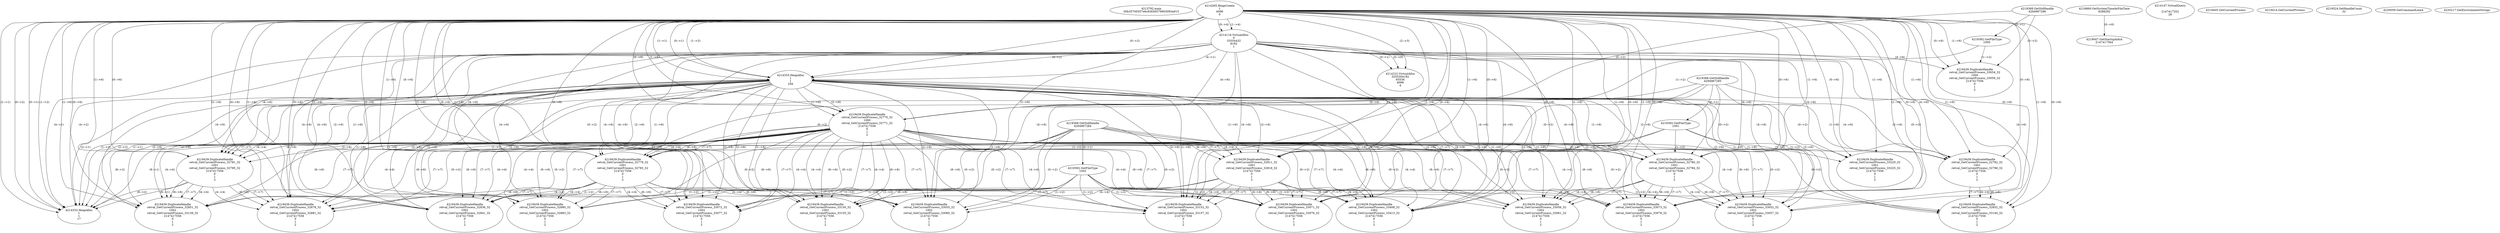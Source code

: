 // Global SCDG with merge call
digraph {
	0 [label="4213792.main
00b35700557e6c83656579903093a915"]
	1 [label="4214265.HeapCreate
1
4096
0"]
	2 [label="4218869.GetSystemTimeAsFileTime
4288292"]
	3 [label="4214116.VirtualAlloc
0
33554432
8192
1"]
	1 -> 3 [label="(1-->4)"]
	1 -> 3 [label="(0-->4)"]
	4 [label="4214147.VirtualQuery

2147417352
28"]
	5 [label="4214222.VirtualAlloc
3255304192
65536
4096
4"]
	3 -> 5 [label="(0-->1)"]
	1 -> 5 [label="(2-->3)"]
	3 -> 5 [label="(0-->0)"]
	6 [label="4219047.GetStartupInfoA
2147417564"]
	2 -> 6 [label="(0-->0)"]
	7 [label="4219368.GetStdHandle
4294967286"]
	8 [label="4219392.GetFileType
1000"]
	7 -> 8 [label="(0-->1)"]
	9 [label="4219405.GetCurrentProcess
"]
	10 [label="4219414.GetCurrentProcess
"]
	11 [label="4219439.DuplicateHandle
retval_GetCurrentProcess_33054_32
1000
retval_GetCurrentProcess_33059_32
2147417556
0
1
2"]
	7 -> 11 [label="(0-->2)"]
	8 -> 11 [label="(1-->2)"]
	1 -> 11 [label="(1-->6)"]
	1 -> 11 [label="(0-->6)"]
	3 -> 11 [label="(4-->6)"]
	12 [label="4214333.HeapAlloc
1
1
256"]
	1 -> 12 [label="(1-->1)"]
	1 -> 12 [label="(0-->1)"]
	3 -> 12 [label="(4-->1)"]
	1 -> 12 [label="(1-->2)"]
	1 -> 12 [label="(0-->2)"]
	3 -> 12 [label="(4-->2)"]
	13 [label="4219439.DuplicateHandle
retval_GetCurrentProcess_32770_32
1000
retval_GetCurrentProcess_32771_32
2147417556
0
1
2"]
	7 -> 13 [label="(0-->2)"]
	8 -> 13 [label="(1-->2)"]
	1 -> 13 [label="(1-->6)"]
	1 -> 13 [label="(0-->6)"]
	3 -> 13 [label="(4-->6)"]
	12 -> 13 [label="(1-->6)"]
	12 -> 13 [label="(2-->6)"]
	14 [label="4219368.GetStdHandle
4294967285"]
	15 [label="4219392.GetFileType
1001"]
	14 -> 15 [label="(0-->1)"]
	16 [label="4219439.DuplicateHandle
retval_GetCurrentProcess_32781_32
1001
retval_GetCurrentProcess_32785_32
2147417556
0
1
2"]
	14 -> 16 [label="(0-->2)"]
	15 -> 16 [label="(1-->2)"]
	13 -> 16 [label="(4-->4)"]
	1 -> 16 [label="(1-->6)"]
	1 -> 16 [label="(0-->6)"]
	3 -> 16 [label="(4-->6)"]
	12 -> 16 [label="(1-->6)"]
	12 -> 16 [label="(2-->6)"]
	13 -> 16 [label="(6-->6)"]
	13 -> 16 [label="(7-->7)"]
	17 [label="4219368.GetStdHandle
4294967284"]
	18 [label="4219392.GetFileType
1002"]
	17 -> 18 [label="(0-->1)"]
	19 [label="4219524.SetHandleCount
32"]
	20 [label="4220059.GetCommandLineA
"]
	21 [label="4214333.HeapAlloc
1
1
17"]
	1 -> 21 [label="(1-->1)"]
	1 -> 21 [label="(0-->1)"]
	3 -> 21 [label="(4-->1)"]
	12 -> 21 [label="(1-->1)"]
	12 -> 21 [label="(2-->1)"]
	13 -> 21 [label="(6-->1)"]
	16 -> 21 [label="(6-->1)"]
	1 -> 21 [label="(1-->2)"]
	1 -> 21 [label="(0-->2)"]
	3 -> 21 [label="(4-->2)"]
	12 -> 21 [label="(1-->2)"]
	12 -> 21 [label="(2-->2)"]
	13 -> 21 [label="(6-->2)"]
	16 -> 21 [label="(6-->2)"]
	22 [label="4220217.GetEnvironmentStrings
"]
	23 [label="4219439.DuplicateHandle
retval_GetCurrentProcess_33220_32
1001
retval_GetCurrentProcess_33225_32
2147417556
0
1
2"]
	14 -> 23 [label="(0-->2)"]
	15 -> 23 [label="(1-->2)"]
	1 -> 23 [label="(1-->6)"]
	1 -> 23 [label="(0-->6)"]
	3 -> 23 [label="(4-->6)"]
	24 [label="4219439.DuplicateHandle
retval_GetCurrentProcess_32851_32
1002
retval_GetCurrentProcess_33139_32
2147417556
0
1
2"]
	17 -> 24 [label="(0-->2)"]
	18 -> 24 [label="(1-->2)"]
	13 -> 24 [label="(4-->4)"]
	16 -> 24 [label="(4-->4)"]
	1 -> 24 [label="(1-->6)"]
	1 -> 24 [label="(0-->6)"]
	3 -> 24 [label="(4-->6)"]
	12 -> 24 [label="(1-->6)"]
	12 -> 24 [label="(2-->6)"]
	13 -> 24 [label="(6-->6)"]
	16 -> 24 [label="(6-->6)"]
	13 -> 24 [label="(7-->7)"]
	16 -> 24 [label="(7-->7)"]
	25 [label="4219439.DuplicateHandle
retval_GetCurrentProcess_32782_32
1001
retval_GetCurrentProcess_32786_32
2147417556
0
1
2"]
	14 -> 25 [label="(0-->2)"]
	15 -> 25 [label="(1-->2)"]
	1 -> 25 [label="(1-->6)"]
	1 -> 25 [label="(0-->6)"]
	3 -> 25 [label="(4-->6)"]
	12 -> 25 [label="(1-->6)"]
	12 -> 25 [label="(2-->6)"]
	26 [label="4219439.DuplicateHandle
retval_GetCurrentProcess_32852_32
1002
retval_GetCurrentProcess_33140_32
2147417556
0
1
2"]
	17 -> 26 [label="(0-->2)"]
	18 -> 26 [label="(1-->2)"]
	25 -> 26 [label="(4-->4)"]
	1 -> 26 [label="(1-->6)"]
	1 -> 26 [label="(0-->6)"]
	3 -> 26 [label="(4-->6)"]
	12 -> 26 [label="(1-->6)"]
	12 -> 26 [label="(2-->6)"]
	25 -> 26 [label="(6-->6)"]
	25 -> 26 [label="(7-->7)"]
	27 [label="4219439.DuplicateHandle
retval_GetCurrentProcess_32779_32
1001
retval_GetCurrentProcess_32783_32
2147417556
0
1
2"]
	14 -> 27 [label="(0-->2)"]
	15 -> 27 [label="(1-->2)"]
	13 -> 27 [label="(4-->4)"]
	1 -> 27 [label="(1-->6)"]
	1 -> 27 [label="(0-->6)"]
	3 -> 27 [label="(4-->6)"]
	12 -> 27 [label="(1-->6)"]
	12 -> 27 [label="(2-->6)"]
	13 -> 27 [label="(6-->6)"]
	13 -> 27 [label="(7-->7)"]
	28 [label="4219439.DuplicateHandle
retval_GetCurrentProcess_32836_32
1002
retval_GetCurrentProcess_32841_32
2147417556
0
1
2"]
	17 -> 28 [label="(0-->2)"]
	18 -> 28 [label="(1-->2)"]
	13 -> 28 [label="(4-->4)"]
	27 -> 28 [label="(4-->4)"]
	1 -> 28 [label="(1-->6)"]
	1 -> 28 [label="(0-->6)"]
	3 -> 28 [label="(4-->6)"]
	12 -> 28 [label="(1-->6)"]
	12 -> 28 [label="(2-->6)"]
	13 -> 28 [label="(6-->6)"]
	27 -> 28 [label="(6-->6)"]
	13 -> 28 [label="(7-->7)"]
	27 -> 28 [label="(7-->7)"]
	29 [label="4219439.DuplicateHandle
retval_GetCurrentProcess_32880_32
1002
retval_GetCurrentProcess_32883_32
2147417556
0
1
2"]
	17 -> 29 [label="(0-->2)"]
	18 -> 29 [label="(1-->2)"]
	13 -> 29 [label="(4-->4)"]
	27 -> 29 [label="(4-->4)"]
	1 -> 29 [label="(1-->6)"]
	1 -> 29 [label="(0-->6)"]
	3 -> 29 [label="(4-->6)"]
	12 -> 29 [label="(1-->6)"]
	12 -> 29 [label="(2-->6)"]
	13 -> 29 [label="(6-->6)"]
	27 -> 29 [label="(6-->6)"]
	13 -> 29 [label="(7-->7)"]
	27 -> 29 [label="(7-->7)"]
	30 [label="4219439.DuplicateHandle
retval_GetCurrentProcess_32780_32
1001
retval_GetCurrentProcess_32784_32
2147417556
0
1
2"]
	14 -> 30 [label="(0-->2)"]
	15 -> 30 [label="(1-->2)"]
	13 -> 30 [label="(4-->4)"]
	1 -> 30 [label="(1-->6)"]
	1 -> 30 [label="(0-->6)"]
	3 -> 30 [label="(4-->6)"]
	12 -> 30 [label="(1-->6)"]
	12 -> 30 [label="(2-->6)"]
	13 -> 30 [label="(6-->6)"]
	13 -> 30 [label="(7-->7)"]
	31 [label="4219439.DuplicateHandle
retval_GetCurrentProcess_33052_32
1002
retval_GetCurrentProcess_33057_32
2147417556
0
1
2"]
	17 -> 31 [label="(0-->2)"]
	18 -> 31 [label="(1-->2)"]
	13 -> 31 [label="(4-->4)"]
	30 -> 31 [label="(4-->4)"]
	1 -> 31 [label="(1-->6)"]
	1 -> 31 [label="(0-->6)"]
	3 -> 31 [label="(4-->6)"]
	12 -> 31 [label="(1-->6)"]
	12 -> 31 [label="(2-->6)"]
	13 -> 31 [label="(6-->6)"]
	30 -> 31 [label="(6-->6)"]
	13 -> 31 [label="(7-->7)"]
	30 -> 31 [label="(7-->7)"]
	32 [label="4219439.DuplicateHandle
retval_GetCurrentProcess_33055_32
1002
retval_GetCurrentProcess_33060_32
2147417556
0
1
2"]
	17 -> 32 [label="(0-->2)"]
	18 -> 32 [label="(1-->2)"]
	13 -> 32 [label="(4-->4)"]
	27 -> 32 [label="(4-->4)"]
	1 -> 32 [label="(1-->6)"]
	1 -> 32 [label="(0-->6)"]
	3 -> 32 [label="(4-->6)"]
	12 -> 32 [label="(1-->6)"]
	12 -> 32 [label="(2-->6)"]
	13 -> 32 [label="(6-->6)"]
	27 -> 32 [label="(6-->6)"]
	13 -> 32 [label="(7-->7)"]
	27 -> 32 [label="(7-->7)"]
	33 [label="4219439.DuplicateHandle
retval_GetCurrentProcess_33056_32
1002
retval_GetCurrentProcess_33061_32
2147417556
0
1
2"]
	17 -> 33 [label="(0-->2)"]
	18 -> 33 [label="(1-->2)"]
	13 -> 33 [label="(4-->4)"]
	30 -> 33 [label="(4-->4)"]
	1 -> 33 [label="(1-->6)"]
	1 -> 33 [label="(0-->6)"]
	3 -> 33 [label="(4-->6)"]
	12 -> 33 [label="(1-->6)"]
	12 -> 33 [label="(2-->6)"]
	13 -> 33 [label="(6-->6)"]
	30 -> 33 [label="(6-->6)"]
	13 -> 33 [label="(7-->7)"]
	30 -> 33 [label="(7-->7)"]
	34 [label="4219439.DuplicateHandle
retval_GetCurrentProcess_32878_32
1002
retval_GetCurrentProcess_32881_32
2147417556
0
1
2"]
	17 -> 34 [label="(0-->2)"]
	18 -> 34 [label="(1-->2)"]
	13 -> 34 [label="(4-->4)"]
	16 -> 34 [label="(4-->4)"]
	1 -> 34 [label="(1-->6)"]
	1 -> 34 [label="(0-->6)"]
	3 -> 34 [label="(4-->6)"]
	12 -> 34 [label="(1-->6)"]
	12 -> 34 [label="(2-->6)"]
	13 -> 34 [label="(6-->6)"]
	16 -> 34 [label="(6-->6)"]
	13 -> 34 [label="(7-->7)"]
	16 -> 34 [label="(7-->7)"]
	35 [label="4219439.DuplicateHandle
retval_GetCurrentProcess_33072_32
1002
retval_GetCurrentProcess_33077_32
2147417556
0
1
2"]
	17 -> 35 [label="(0-->2)"]
	18 -> 35 [label="(1-->2)"]
	13 -> 35 [label="(4-->4)"]
	27 -> 35 [label="(4-->4)"]
	1 -> 35 [label="(1-->6)"]
	1 -> 35 [label="(0-->6)"]
	3 -> 35 [label="(4-->6)"]
	12 -> 35 [label="(1-->6)"]
	12 -> 35 [label="(2-->6)"]
	13 -> 35 [label="(6-->6)"]
	27 -> 35 [label="(6-->6)"]
	13 -> 35 [label="(7-->7)"]
	27 -> 35 [label="(7-->7)"]
	36 [label="4219439.DuplicateHandle
retval_GetCurrentProcess_33073_32
1002
retval_GetCurrentProcess_33078_32
2147417556
0
1
2"]
	17 -> 36 [label="(0-->2)"]
	18 -> 36 [label="(1-->2)"]
	13 -> 36 [label="(4-->4)"]
	30 -> 36 [label="(4-->4)"]
	1 -> 36 [label="(1-->6)"]
	1 -> 36 [label="(0-->6)"]
	3 -> 36 [label="(4-->6)"]
	12 -> 36 [label="(1-->6)"]
	12 -> 36 [label="(2-->6)"]
	13 -> 36 [label="(6-->6)"]
	30 -> 36 [label="(6-->6)"]
	13 -> 36 [label="(7-->7)"]
	30 -> 36 [label="(7-->7)"]
	37 [label="4219439.DuplicateHandle
retval_GetCurrentProcess_32811_32
1001
retval_GetCurrentProcess_32816_32
2147417556
0
1
2"]
	14 -> 37 [label="(0-->2)"]
	15 -> 37 [label="(1-->2)"]
	13 -> 37 [label="(4-->4)"]
	1 -> 37 [label="(1-->6)"]
	1 -> 37 [label="(0-->6)"]
	3 -> 37 [label="(4-->6)"]
	12 -> 37 [label="(1-->6)"]
	12 -> 37 [label="(2-->6)"]
	13 -> 37 [label="(6-->6)"]
	13 -> 37 [label="(7-->7)"]
	38 [label="4219439.DuplicateHandle
retval_GetCurrentProcess_33150_32
1002
retval_GetCurrentProcess_33155_32
2147417556
0
1
2"]
	17 -> 38 [label="(0-->2)"]
	18 -> 38 [label="(1-->2)"]
	13 -> 38 [label="(4-->4)"]
	37 -> 38 [label="(4-->4)"]
	1 -> 38 [label="(1-->6)"]
	1 -> 38 [label="(0-->6)"]
	3 -> 38 [label="(4-->6)"]
	12 -> 38 [label="(1-->6)"]
	12 -> 38 [label="(2-->6)"]
	13 -> 38 [label="(6-->6)"]
	37 -> 38 [label="(6-->6)"]
	13 -> 38 [label="(7-->7)"]
	37 -> 38 [label="(7-->7)"]
	39 [label="4219439.DuplicateHandle
retval_GetCurrentProcess_33152_32
1002
retval_GetCurrentProcess_33157_32
2147417556
0
1
2"]
	17 -> 39 [label="(0-->2)"]
	18 -> 39 [label="(1-->2)"]
	13 -> 39 [label="(4-->4)"]
	37 -> 39 [label="(4-->4)"]
	1 -> 39 [label="(1-->6)"]
	1 -> 39 [label="(0-->6)"]
	3 -> 39 [label="(4-->6)"]
	12 -> 39 [label="(1-->6)"]
	12 -> 39 [label="(2-->6)"]
	13 -> 39 [label="(6-->6)"]
	37 -> 39 [label="(6-->6)"]
	13 -> 39 [label="(7-->7)"]
	37 -> 39 [label="(7-->7)"]
	40 [label="4219439.DuplicateHandle
retval_GetCurrentProcess_33071_32
1002
retval_GetCurrentProcess_33076_32
2147417556
0
1
2"]
	17 -> 40 [label="(0-->2)"]
	18 -> 40 [label="(1-->2)"]
	13 -> 40 [label="(4-->4)"]
	37 -> 40 [label="(4-->4)"]
	1 -> 40 [label="(1-->6)"]
	1 -> 40 [label="(0-->6)"]
	3 -> 40 [label="(4-->6)"]
	12 -> 40 [label="(1-->6)"]
	12 -> 40 [label="(2-->6)"]
	13 -> 40 [label="(6-->6)"]
	37 -> 40 [label="(6-->6)"]
	13 -> 40 [label="(7-->7)"]
	37 -> 40 [label="(7-->7)"]
	41 [label="4219439.DuplicateHandle
retval_GetCurrentProcess_33408_32
1002
retval_GetCurrentProcess_33413_32
2147417556
0
1
2"]
	17 -> 41 [label="(0-->2)"]
	18 -> 41 [label="(1-->2)"]
	13 -> 41 [label="(4-->4)"]
	37 -> 41 [label="(4-->4)"]
	1 -> 41 [label="(1-->6)"]
	1 -> 41 [label="(0-->6)"]
	3 -> 41 [label="(4-->6)"]
	12 -> 41 [label="(1-->6)"]
	12 -> 41 [label="(2-->6)"]
	13 -> 41 [label="(6-->6)"]
	37 -> 41 [label="(6-->6)"]
	13 -> 41 [label="(7-->7)"]
	37 -> 41 [label="(7-->7)"]
}
